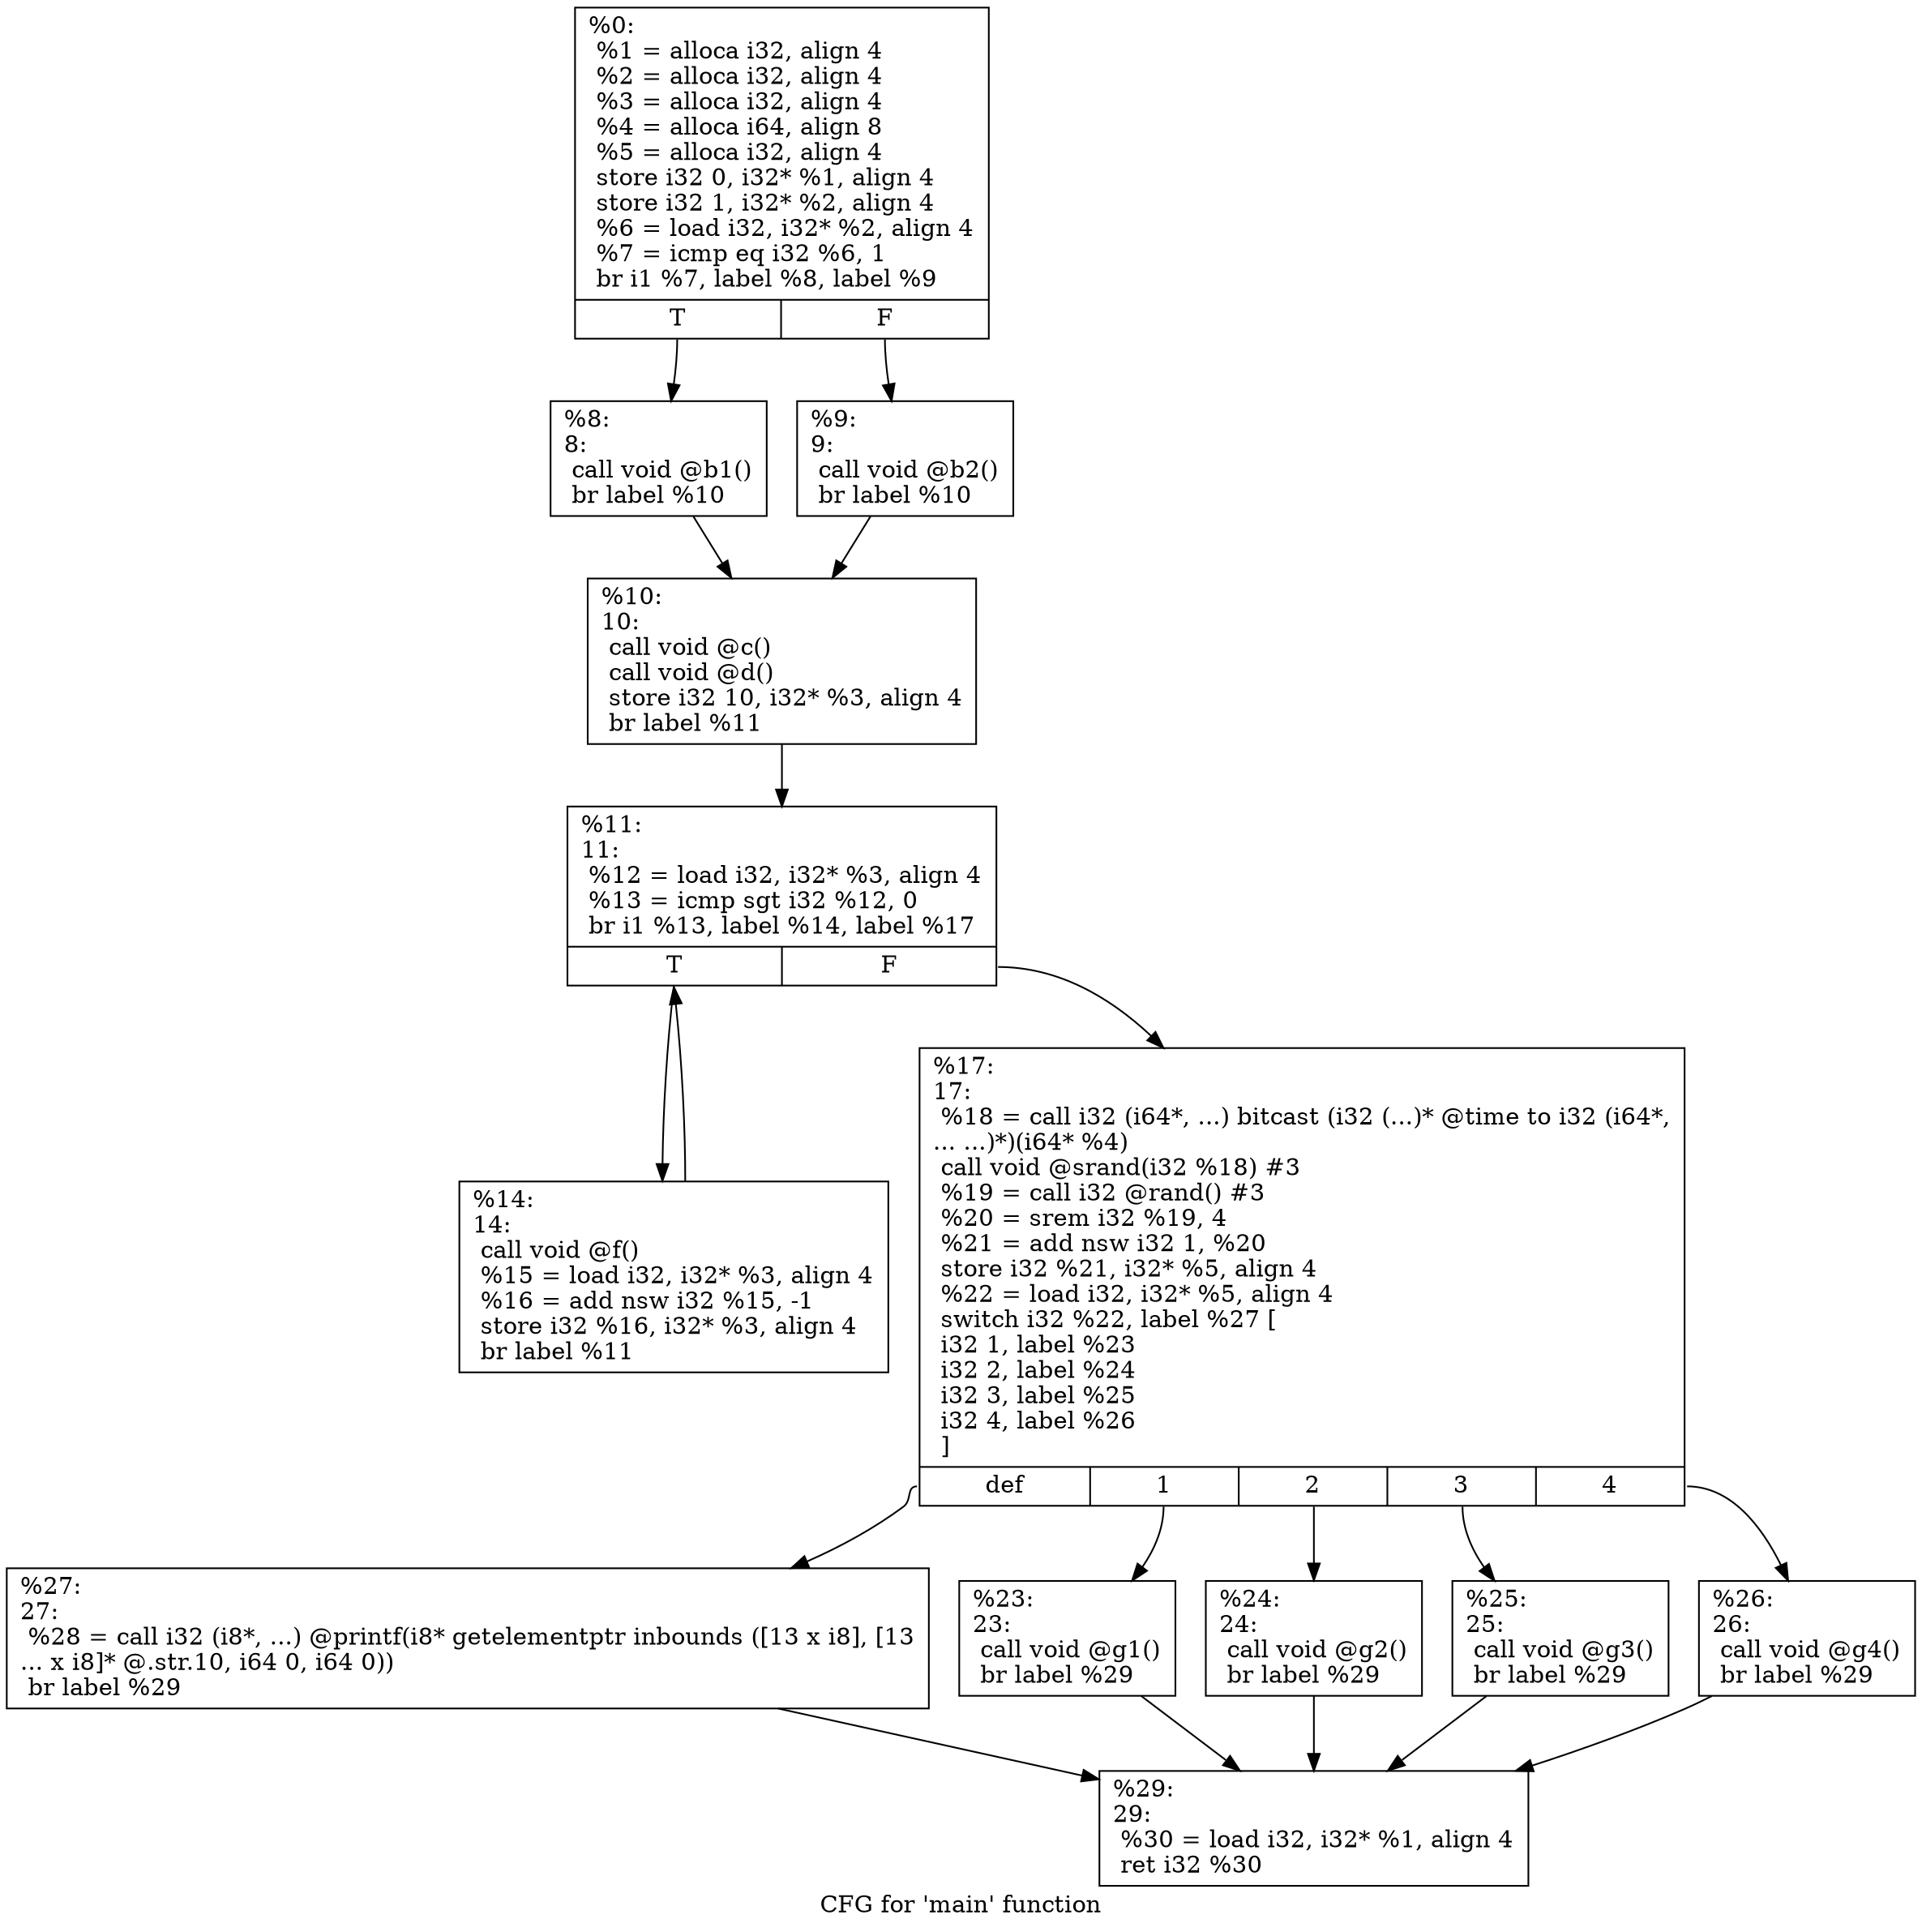 digraph "CFG for 'main' function" {
	label="CFG for 'main' function";

	Node0x212f440 [shape=record,label="{%0:\l  %1 = alloca i32, align 4\l  %2 = alloca i32, align 4\l  %3 = alloca i32, align 4\l  %4 = alloca i64, align 8\l  %5 = alloca i32, align 4\l  store i32 0, i32* %1, align 4\l  store i32 1, i32* %2, align 4\l  %6 = load i32, i32* %2, align 4\l  %7 = icmp eq i32 %6, 1\l  br i1 %7, label %8, label %9\l|{<s0>T|<s1>F}}"];
	Node0x212f440:s0 -> Node0x212f5d0;
	Node0x212f440:s1 -> Node0x212f620;
	Node0x212f5d0 [shape=record,label="{%8:\l8:                                                \l  call void @b1()\l  br label %10\l}"];
	Node0x212f5d0 -> Node0x212f670;
	Node0x212f620 [shape=record,label="{%9:\l9:                                                \l  call void @b2()\l  br label %10\l}"];
	Node0x212f620 -> Node0x212f670;
	Node0x212f670 [shape=record,label="{%10:\l10:                                               \l  call void @c()\l  call void @d()\l  store i32 10, i32* %3, align 4\l  br label %11\l}"];
	Node0x212f670 -> Node0x212f6c0;
	Node0x212f6c0 [shape=record,label="{%11:\l11:                                               \l  %12 = load i32, i32* %3, align 4\l  %13 = icmp sgt i32 %12, 0\l  br i1 %13, label %14, label %17\l|{<s0>T|<s1>F}}"];
	Node0x212f6c0:s0 -> Node0x212f710;
	Node0x212f6c0:s1 -> Node0x212f760;
	Node0x212f710 [shape=record,label="{%14:\l14:                                               \l  call void @f()\l  %15 = load i32, i32* %3, align 4\l  %16 = add nsw i32 %15, -1\l  store i32 %16, i32* %3, align 4\l  br label %11\l}"];
	Node0x212f710 -> Node0x212f6c0;
	Node0x212f760 [shape=record,label="{%17:\l17:                                               \l  %18 = call i32 (i64*, ...) bitcast (i32 (...)* @time to i32 (i64*,\l... ...)*)(i64* %4)\l  call void @srand(i32 %18) #3\l  %19 = call i32 @rand() #3\l  %20 = srem i32 %19, 4\l  %21 = add nsw i32 1, %20\l  store i32 %21, i32* %5, align 4\l  %22 = load i32, i32* %5, align 4\l  switch i32 %22, label %27 [\l    i32 1, label %23\l    i32 2, label %24\l    i32 3, label %25\l    i32 4, label %26\l  ]\l|{<s0>def|<s1>1|<s2>2|<s3>3|<s4>4}}"];
	Node0x212f760:s0 -> Node0x212f8f0;
	Node0x212f760:s1 -> Node0x212f7b0;
	Node0x212f760:s2 -> Node0x212f800;
	Node0x212f760:s3 -> Node0x212f850;
	Node0x212f760:s4 -> Node0x212f8a0;
	Node0x212f7b0 [shape=record,label="{%23:\l23:                                               \l  call void @g1()\l  br label %29\l}"];
	Node0x212f7b0 -> Node0x212f940;
	Node0x212f800 [shape=record,label="{%24:\l24:                                               \l  call void @g2()\l  br label %29\l}"];
	Node0x212f800 -> Node0x212f940;
	Node0x212f850 [shape=record,label="{%25:\l25:                                               \l  call void @g3()\l  br label %29\l}"];
	Node0x212f850 -> Node0x212f940;
	Node0x212f8a0 [shape=record,label="{%26:\l26:                                               \l  call void @g4()\l  br label %29\l}"];
	Node0x212f8a0 -> Node0x212f940;
	Node0x212f8f0 [shape=record,label="{%27:\l27:                                               \l  %28 = call i32 (i8*, ...) @printf(i8* getelementptr inbounds ([13 x i8], [13\l... x i8]* @.str.10, i64 0, i64 0))\l  br label %29\l}"];
	Node0x212f8f0 -> Node0x212f940;
	Node0x212f940 [shape=record,label="{%29:\l29:                                               \l  %30 = load i32, i32* %1, align 4\l  ret i32 %30\l}"];
}
